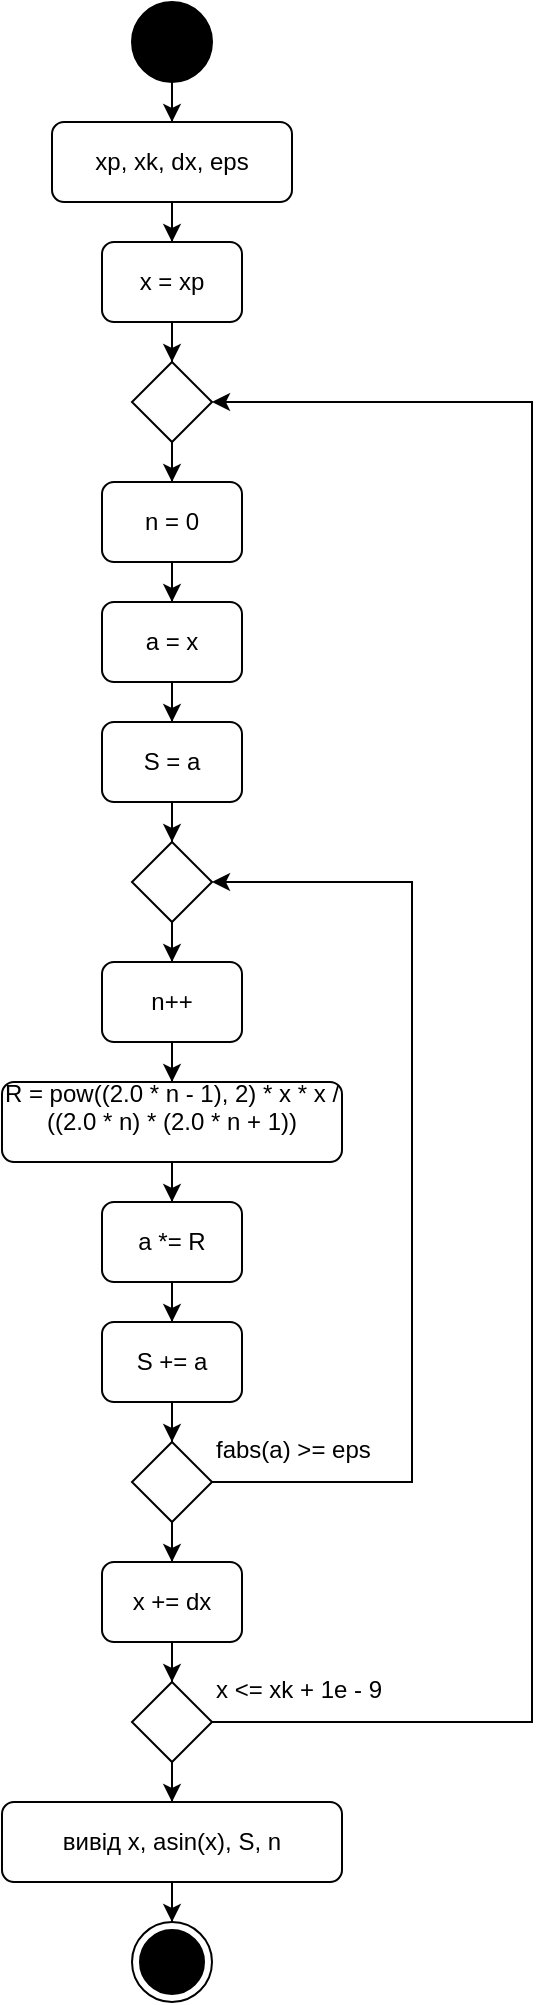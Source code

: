 <mxfile version="28.2.7">
  <diagram name="Сторінка-1" id="6t_dXLsArdaerq1BrB29">
    <mxGraphModel dx="1230" dy="563" grid="1" gridSize="10" guides="1" tooltips="1" connect="1" arrows="1" fold="1" page="1" pageScale="1" pageWidth="1169" pageHeight="827" math="0" shadow="0">
      <root>
        <mxCell id="0" />
        <mxCell id="1" parent="0" />
        <mxCell id="8WIHh_5xgrCgoOvj12BP-19" style="edgeStyle=orthogonalEdgeStyle;rounded=0;orthogonalLoop=1;jettySize=auto;html=1;entryX=0.5;entryY=0;entryDx=0;entryDy=0;" edge="1" parent="1" source="8WIHh_5xgrCgoOvj12BP-1" target="8WIHh_5xgrCgoOvj12BP-2">
          <mxGeometry relative="1" as="geometry" />
        </mxCell>
        <mxCell id="8WIHh_5xgrCgoOvj12BP-1" value="" style="ellipse;fillColor=strokeColor;html=1;" vertex="1" parent="1">
          <mxGeometry x="80" y="40" width="40" height="40" as="geometry" />
        </mxCell>
        <mxCell id="8WIHh_5xgrCgoOvj12BP-20" style="edgeStyle=orthogonalEdgeStyle;rounded=0;orthogonalLoop=1;jettySize=auto;html=1;entryX=0.5;entryY=0;entryDx=0;entryDy=0;" edge="1" parent="1" source="8WIHh_5xgrCgoOvj12BP-2" target="8WIHh_5xgrCgoOvj12BP-3">
          <mxGeometry relative="1" as="geometry" />
        </mxCell>
        <mxCell id="8WIHh_5xgrCgoOvj12BP-2" value="xp, xk, dx, eps" style="rounded=1;whiteSpace=wrap;html=1;" vertex="1" parent="1">
          <mxGeometry x="40" y="100" width="120" height="40" as="geometry" />
        </mxCell>
        <mxCell id="8WIHh_5xgrCgoOvj12BP-21" style="edgeStyle=orthogonalEdgeStyle;rounded=0;orthogonalLoop=1;jettySize=auto;html=1;entryX=0.5;entryY=0;entryDx=0;entryDy=0;" edge="1" parent="1" source="8WIHh_5xgrCgoOvj12BP-3" target="8WIHh_5xgrCgoOvj12BP-4">
          <mxGeometry relative="1" as="geometry" />
        </mxCell>
        <mxCell id="8WIHh_5xgrCgoOvj12BP-3" value="x = xp" style="rounded=1;whiteSpace=wrap;html=1;" vertex="1" parent="1">
          <mxGeometry x="65" y="160" width="70" height="40" as="geometry" />
        </mxCell>
        <mxCell id="8WIHh_5xgrCgoOvj12BP-22" style="edgeStyle=orthogonalEdgeStyle;rounded=0;orthogonalLoop=1;jettySize=auto;html=1;entryX=0.5;entryY=0;entryDx=0;entryDy=0;" edge="1" parent="1" source="8WIHh_5xgrCgoOvj12BP-4" target="8WIHh_5xgrCgoOvj12BP-5">
          <mxGeometry relative="1" as="geometry" />
        </mxCell>
        <mxCell id="8WIHh_5xgrCgoOvj12BP-4" value="" style="rhombus;whiteSpace=wrap;html=1;" vertex="1" parent="1">
          <mxGeometry x="80" y="220" width="40" height="40" as="geometry" />
        </mxCell>
        <mxCell id="8WIHh_5xgrCgoOvj12BP-23" style="edgeStyle=orthogonalEdgeStyle;rounded=0;orthogonalLoop=1;jettySize=auto;html=1;entryX=0.5;entryY=0;entryDx=0;entryDy=0;" edge="1" parent="1" source="8WIHh_5xgrCgoOvj12BP-5" target="8WIHh_5xgrCgoOvj12BP-6">
          <mxGeometry relative="1" as="geometry" />
        </mxCell>
        <mxCell id="8WIHh_5xgrCgoOvj12BP-5" value="n = 0" style="rounded=1;whiteSpace=wrap;html=1;" vertex="1" parent="1">
          <mxGeometry x="65" y="280" width="70" height="40" as="geometry" />
        </mxCell>
        <mxCell id="8WIHh_5xgrCgoOvj12BP-24" style="edgeStyle=orthogonalEdgeStyle;rounded=0;orthogonalLoop=1;jettySize=auto;html=1;entryX=0.5;entryY=0;entryDx=0;entryDy=0;" edge="1" parent="1" source="8WIHh_5xgrCgoOvj12BP-6" target="8WIHh_5xgrCgoOvj12BP-7">
          <mxGeometry relative="1" as="geometry" />
        </mxCell>
        <mxCell id="8WIHh_5xgrCgoOvj12BP-6" value="a = x" style="rounded=1;whiteSpace=wrap;html=1;" vertex="1" parent="1">
          <mxGeometry x="65" y="340" width="70" height="40" as="geometry" />
        </mxCell>
        <mxCell id="8WIHh_5xgrCgoOvj12BP-25" style="edgeStyle=orthogonalEdgeStyle;rounded=0;orthogonalLoop=1;jettySize=auto;html=1;entryX=0.5;entryY=0;entryDx=0;entryDy=0;" edge="1" parent="1" source="8WIHh_5xgrCgoOvj12BP-7" target="8WIHh_5xgrCgoOvj12BP-8">
          <mxGeometry relative="1" as="geometry" />
        </mxCell>
        <mxCell id="8WIHh_5xgrCgoOvj12BP-7" value="S = a" style="rounded=1;whiteSpace=wrap;html=1;" vertex="1" parent="1">
          <mxGeometry x="65" y="400" width="70" height="40" as="geometry" />
        </mxCell>
        <mxCell id="8WIHh_5xgrCgoOvj12BP-26" style="edgeStyle=orthogonalEdgeStyle;rounded=0;orthogonalLoop=1;jettySize=auto;html=1;entryX=0.5;entryY=0;entryDx=0;entryDy=0;" edge="1" parent="1" source="8WIHh_5xgrCgoOvj12BP-8" target="8WIHh_5xgrCgoOvj12BP-9">
          <mxGeometry relative="1" as="geometry" />
        </mxCell>
        <mxCell id="8WIHh_5xgrCgoOvj12BP-8" value="" style="rhombus;whiteSpace=wrap;html=1;" vertex="1" parent="1">
          <mxGeometry x="80" y="460" width="40" height="40" as="geometry" />
        </mxCell>
        <mxCell id="8WIHh_5xgrCgoOvj12BP-27" style="edgeStyle=orthogonalEdgeStyle;rounded=0;orthogonalLoop=1;jettySize=auto;html=1;entryX=0.5;entryY=0;entryDx=0;entryDy=0;" edge="1" parent="1" source="8WIHh_5xgrCgoOvj12BP-9" target="8WIHh_5xgrCgoOvj12BP-11">
          <mxGeometry relative="1" as="geometry" />
        </mxCell>
        <mxCell id="8WIHh_5xgrCgoOvj12BP-9" value="n++" style="rounded=1;whiteSpace=wrap;html=1;" vertex="1" parent="1">
          <mxGeometry x="65" y="520" width="70" height="40" as="geometry" />
        </mxCell>
        <mxCell id="8WIHh_5xgrCgoOvj12BP-28" style="edgeStyle=orthogonalEdgeStyle;rounded=0;orthogonalLoop=1;jettySize=auto;html=1;entryX=0.5;entryY=0;entryDx=0;entryDy=0;" edge="1" parent="1" source="8WIHh_5xgrCgoOvj12BP-11" target="8WIHh_5xgrCgoOvj12BP-12">
          <mxGeometry relative="1" as="geometry" />
        </mxCell>
        <mxCell id="8WIHh_5xgrCgoOvj12BP-11" value="&#xa;R = pow((2.0 * n - 1), 2) * x * x / ((2.0 * n) * (2.0 * n + 1))&#xa;&#xa;" style="rounded=1;whiteSpace=wrap;html=1;" vertex="1" parent="1">
          <mxGeometry x="15" y="580" width="170" height="40" as="geometry" />
        </mxCell>
        <mxCell id="8WIHh_5xgrCgoOvj12BP-29" style="edgeStyle=orthogonalEdgeStyle;rounded=0;orthogonalLoop=1;jettySize=auto;html=1;entryX=0.5;entryY=0;entryDx=0;entryDy=0;" edge="1" parent="1" source="8WIHh_5xgrCgoOvj12BP-12" target="8WIHh_5xgrCgoOvj12BP-13">
          <mxGeometry relative="1" as="geometry" />
        </mxCell>
        <mxCell id="8WIHh_5xgrCgoOvj12BP-12" value="a *= R" style="rounded=1;whiteSpace=wrap;html=1;" vertex="1" parent="1">
          <mxGeometry x="65" y="640" width="70" height="40" as="geometry" />
        </mxCell>
        <mxCell id="8WIHh_5xgrCgoOvj12BP-30" style="edgeStyle=orthogonalEdgeStyle;rounded=0;orthogonalLoop=1;jettySize=auto;html=1;entryX=0.5;entryY=0;entryDx=0;entryDy=0;" edge="1" parent="1" source="8WIHh_5xgrCgoOvj12BP-13" target="8WIHh_5xgrCgoOvj12BP-14">
          <mxGeometry relative="1" as="geometry" />
        </mxCell>
        <mxCell id="8WIHh_5xgrCgoOvj12BP-13" value="S += a" style="rounded=1;whiteSpace=wrap;html=1;" vertex="1" parent="1">
          <mxGeometry x="65" y="700" width="70" height="40" as="geometry" />
        </mxCell>
        <mxCell id="8WIHh_5xgrCgoOvj12BP-31" style="edgeStyle=orthogonalEdgeStyle;rounded=0;orthogonalLoop=1;jettySize=auto;html=1;entryX=0.5;entryY=0;entryDx=0;entryDy=0;" edge="1" parent="1" source="8WIHh_5xgrCgoOvj12BP-14" target="8WIHh_5xgrCgoOvj12BP-15">
          <mxGeometry relative="1" as="geometry" />
        </mxCell>
        <mxCell id="8WIHh_5xgrCgoOvj12BP-35" style="edgeStyle=orthogonalEdgeStyle;rounded=0;orthogonalLoop=1;jettySize=auto;html=1;entryX=1;entryY=0.5;entryDx=0;entryDy=0;" edge="1" parent="1" source="8WIHh_5xgrCgoOvj12BP-14" target="8WIHh_5xgrCgoOvj12BP-8">
          <mxGeometry relative="1" as="geometry">
            <mxPoint x="240" y="480" as="targetPoint" />
            <Array as="points">
              <mxPoint x="220" y="780" />
              <mxPoint x="220" y="480" />
            </Array>
          </mxGeometry>
        </mxCell>
        <mxCell id="8WIHh_5xgrCgoOvj12BP-14" value="" style="rhombus;whiteSpace=wrap;html=1;" vertex="1" parent="1">
          <mxGeometry x="80" y="760" width="40" height="40" as="geometry" />
        </mxCell>
        <mxCell id="8WIHh_5xgrCgoOvj12BP-32" style="edgeStyle=orthogonalEdgeStyle;rounded=0;orthogonalLoop=1;jettySize=auto;html=1;entryX=0.5;entryY=0;entryDx=0;entryDy=0;" edge="1" parent="1" source="8WIHh_5xgrCgoOvj12BP-15" target="8WIHh_5xgrCgoOvj12BP-16">
          <mxGeometry relative="1" as="geometry" />
        </mxCell>
        <mxCell id="8WIHh_5xgrCgoOvj12BP-15" value="x += dx" style="rounded=1;whiteSpace=wrap;html=1;" vertex="1" parent="1">
          <mxGeometry x="65" y="820" width="70" height="40" as="geometry" />
        </mxCell>
        <mxCell id="8WIHh_5xgrCgoOvj12BP-33" style="edgeStyle=orthogonalEdgeStyle;rounded=0;orthogonalLoop=1;jettySize=auto;html=1;entryX=0.5;entryY=0;entryDx=0;entryDy=0;" edge="1" parent="1" source="8WIHh_5xgrCgoOvj12BP-16" target="8WIHh_5xgrCgoOvj12BP-17">
          <mxGeometry relative="1" as="geometry" />
        </mxCell>
        <mxCell id="8WIHh_5xgrCgoOvj12BP-36" style="edgeStyle=orthogonalEdgeStyle;rounded=0;orthogonalLoop=1;jettySize=auto;html=1;entryX=1;entryY=0.5;entryDx=0;entryDy=0;" edge="1" parent="1" source="8WIHh_5xgrCgoOvj12BP-16" target="8WIHh_5xgrCgoOvj12BP-4">
          <mxGeometry relative="1" as="geometry">
            <mxPoint x="280" y="239" as="targetPoint" />
            <Array as="points">
              <mxPoint x="280" y="900" />
              <mxPoint x="280" y="240" />
            </Array>
          </mxGeometry>
        </mxCell>
        <mxCell id="8WIHh_5xgrCgoOvj12BP-16" value="" style="rhombus;whiteSpace=wrap;html=1;" vertex="1" parent="1">
          <mxGeometry x="80" y="880" width="40" height="40" as="geometry" />
        </mxCell>
        <mxCell id="8WIHh_5xgrCgoOvj12BP-34" style="edgeStyle=orthogonalEdgeStyle;rounded=0;orthogonalLoop=1;jettySize=auto;html=1;entryX=0.5;entryY=0;entryDx=0;entryDy=0;" edge="1" parent="1" source="8WIHh_5xgrCgoOvj12BP-17" target="8WIHh_5xgrCgoOvj12BP-18">
          <mxGeometry relative="1" as="geometry" />
        </mxCell>
        <mxCell id="8WIHh_5xgrCgoOvj12BP-17" value="&lt;br&gt;вивід x, asin(x), S, n&lt;div&gt;&lt;br/&gt;&lt;/div&gt;" style="rounded=1;whiteSpace=wrap;html=1;" vertex="1" parent="1">
          <mxGeometry x="15" y="940" width="170" height="40" as="geometry" />
        </mxCell>
        <mxCell id="8WIHh_5xgrCgoOvj12BP-18" value="" style="ellipse;html=1;shape=endState;fillColor=strokeColor;" vertex="1" parent="1">
          <mxGeometry x="80" y="1000" width="40" height="40" as="geometry" />
        </mxCell>
        <mxCell id="8WIHh_5xgrCgoOvj12BP-37" value="fabs(a) &amp;gt;= eps" style="text;whiteSpace=wrap;html=1;" vertex="1" parent="1">
          <mxGeometry x="120" y="750" width="80" height="20" as="geometry" />
        </mxCell>
        <mxCell id="8WIHh_5xgrCgoOvj12BP-38" value="x &amp;lt;= xk + 1e - 9" style="text;whiteSpace=wrap;html=1;" vertex="1" parent="1">
          <mxGeometry x="120" y="870" width="90" height="30" as="geometry" />
        </mxCell>
      </root>
    </mxGraphModel>
  </diagram>
</mxfile>
